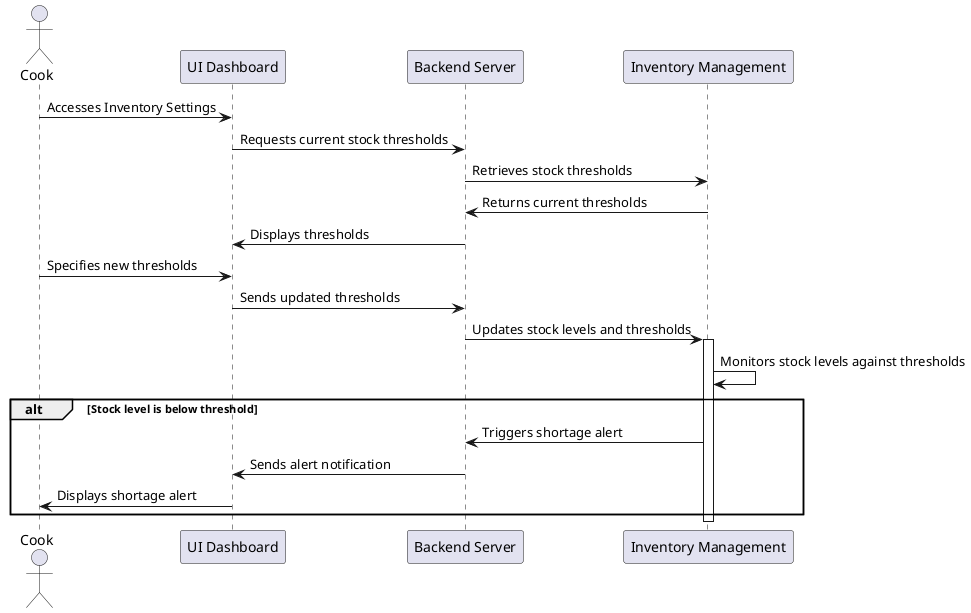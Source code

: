 @startuml
actor Cook
participant "UI Dashboard" as UI
participant "Backend Server" as Backend
participant "Inventory Management" as Inventory

Cook -> UI : Accesses Inventory Settings
UI -> Backend : Requests current stock thresholds
Backend -> Inventory : Retrieves stock thresholds
Inventory -> Backend : Returns current thresholds
Backend -> UI : Displays thresholds
Cook -> UI : Specifies new thresholds
UI -> Backend : Sends updated thresholds
Backend -> Inventory : Updates stock levels and thresholds
activate Inventory
Inventory -> Inventory : Monitors stock levels against thresholds
alt Stock level is below threshold
  Inventory -> Backend : Triggers shortage alert
  Backend -> UI : Sends alert notification
  UI -> Cook : Displays shortage alert
end
deactivate Inventory

@enduml